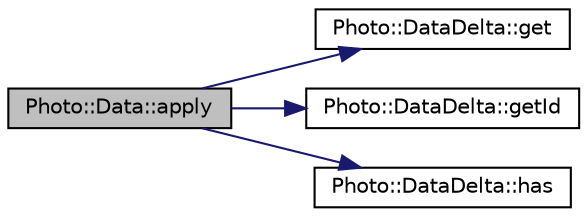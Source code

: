 digraph "Photo::Data::apply"
{
 // LATEX_PDF_SIZE
  edge [fontname="Helvetica",fontsize="10",labelfontname="Helvetica",labelfontsize="10"];
  node [fontname="Helvetica",fontsize="10",shape=record];
  rankdir="LR";
  Node1 [label="Photo::Data::apply",height=0.2,width=0.4,color="black", fillcolor="grey75", style="filled", fontcolor="black",tooltip=" "];
  Node1 -> Node2 [color="midnightblue",fontsize="10",style="solid",fontname="Helvetica"];
  Node2 [label="Photo::DataDelta::get",height=0.2,width=0.4,color="black", fillcolor="white", style="filled",URL="$class_photo_1_1_data_delta.html#a0e66161143f9a45b90df50f28fdb3444",tooltip=" "];
  Node1 -> Node3 [color="midnightblue",fontsize="10",style="solid",fontname="Helvetica"];
  Node3 [label="Photo::DataDelta::getId",height=0.2,width=0.4,color="black", fillcolor="white", style="filled",URL="$class_photo_1_1_data_delta.html#a8dbb1d880f0c0b37a9629fae8d098413",tooltip=" "];
  Node1 -> Node4 [color="midnightblue",fontsize="10",style="solid",fontname="Helvetica"];
  Node4 [label="Photo::DataDelta::has",height=0.2,width=0.4,color="black", fillcolor="white", style="filled",URL="$class_photo_1_1_data_delta.html#a526b9c664ac0f9be3661a67ff2343401",tooltip=" "];
}
